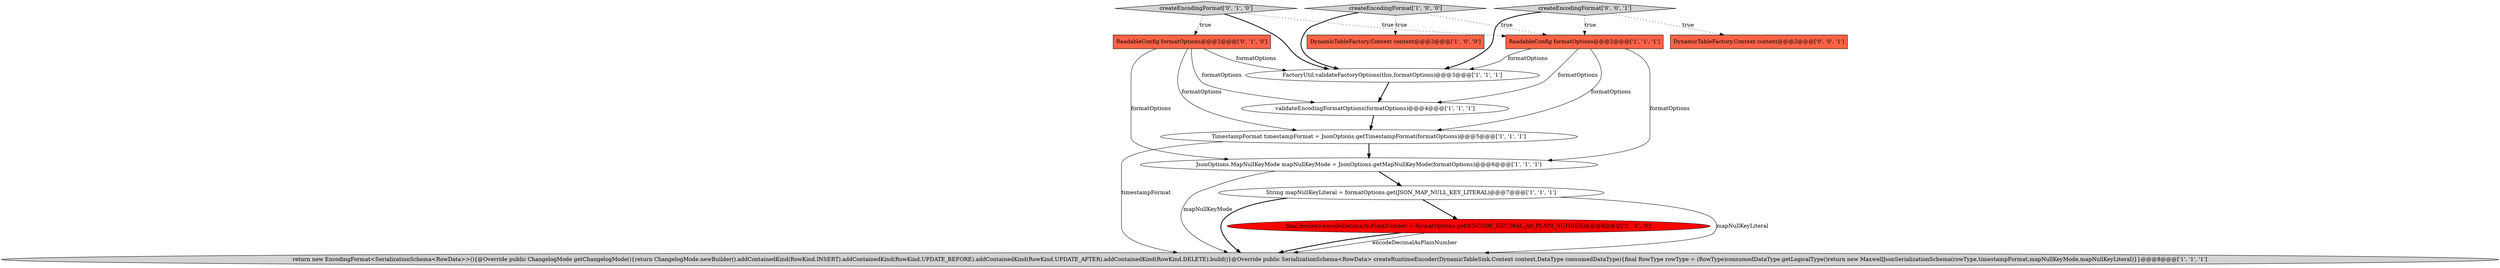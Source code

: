 digraph {
10 [style = filled, label = "final boolean encodeDecimalAsPlainNumber = formatOptions.get(ENCODE_DECIMAL_AS_PLAIN_NUMBER)@@@8@@@['0', '1', '0']", fillcolor = red, shape = ellipse image = "AAA1AAABBB2BBB"];
4 [style = filled, label = "validateEncodingFormatOptions(formatOptions)@@@4@@@['1', '1', '1']", fillcolor = white, shape = ellipse image = "AAA0AAABBB1BBB"];
6 [style = filled, label = "ReadableConfig formatOptions@@@2@@@['1', '1', '1']", fillcolor = tomato, shape = box image = "AAA0AAABBB1BBB"];
1 [style = filled, label = "String mapNullKeyLiteral = formatOptions.get(JSON_MAP_NULL_KEY_LITERAL)@@@7@@@['1', '1', '1']", fillcolor = white, shape = ellipse image = "AAA0AAABBB1BBB"];
11 [style = filled, label = "createEncodingFormat['0', '1', '0']", fillcolor = lightgray, shape = diamond image = "AAA0AAABBB2BBB"];
3 [style = filled, label = "createEncodingFormat['1', '0', '0']", fillcolor = lightgray, shape = diamond image = "AAA0AAABBB1BBB"];
8 [style = filled, label = "return new EncodingFormat<SerializationSchema<RowData>>(){@Override public ChangelogMode getChangelogMode(){return ChangelogMode.newBuilder().addContainedKind(RowKind.INSERT).addContainedKind(RowKind.UPDATE_BEFORE).addContainedKind(RowKind.UPDATE_AFTER).addContainedKind(RowKind.DELETE).build()}@Override public SerializationSchema<RowData> createRuntimeEncoder(DynamicTableSink.Context context,DataType consumedDataType){final RowType rowType = (RowType)consumedDataType.getLogicalType()return new MaxwellJsonSerializationSchema(rowType,timestampFormat,mapNullKeyMode,mapNullKeyLiteral)}}@@@8@@@['1', '1', '1']", fillcolor = lightgray, shape = ellipse image = "AAA0AAABBB1BBB"];
13 [style = filled, label = "DynamicTableFactory.Context context@@@2@@@['0', '0', '1']", fillcolor = tomato, shape = box image = "AAA0AAABBB3BBB"];
5 [style = filled, label = "TimestampFormat timestampFormat = JsonOptions.getTimestampFormat(formatOptions)@@@5@@@['1', '1', '1']", fillcolor = white, shape = ellipse image = "AAA0AAABBB1BBB"];
7 [style = filled, label = "FactoryUtil.validateFactoryOptions(this,formatOptions)@@@3@@@['1', '1', '1']", fillcolor = white, shape = ellipse image = "AAA0AAABBB1BBB"];
12 [style = filled, label = "createEncodingFormat['0', '0', '1']", fillcolor = lightgray, shape = diamond image = "AAA0AAABBB3BBB"];
2 [style = filled, label = "DynamicTableFactory.Context context@@@2@@@['1', '0', '0']", fillcolor = tomato, shape = box image = "AAA0AAABBB1BBB"];
0 [style = filled, label = "JsonOptions.MapNullKeyMode mapNullKeyMode = JsonOptions.getMapNullKeyMode(formatOptions)@@@6@@@['1', '1', '1']", fillcolor = white, shape = ellipse image = "AAA0AAABBB1BBB"];
9 [style = filled, label = "ReadableConfig formatOptions@@@2@@@['0', '1', '0']", fillcolor = tomato, shape = box image = "AAA0AAABBB2BBB"];
6->4 [style = solid, label="formatOptions"];
1->8 [style = solid, label="mapNullKeyLiteral"];
1->8 [style = bold, label=""];
6->0 [style = solid, label="formatOptions"];
6->5 [style = solid, label="formatOptions"];
0->8 [style = solid, label="mapNullKeyMode"];
9->4 [style = solid, label="formatOptions"];
11->9 [style = dotted, label="true"];
7->4 [style = bold, label=""];
3->6 [style = dotted, label="true"];
12->7 [style = bold, label=""];
9->5 [style = solid, label="formatOptions"];
5->8 [style = solid, label="timestampFormat"];
12->13 [style = dotted, label="true"];
10->8 [style = bold, label=""];
5->0 [style = bold, label=""];
3->7 [style = bold, label=""];
12->6 [style = dotted, label="true"];
11->6 [style = dotted, label="true"];
0->1 [style = bold, label=""];
9->7 [style = solid, label="formatOptions"];
1->10 [style = bold, label=""];
6->7 [style = solid, label="formatOptions"];
4->5 [style = bold, label=""];
10->8 [style = solid, label="encodeDecimalAsPlainNumber"];
11->7 [style = bold, label=""];
9->0 [style = solid, label="formatOptions"];
3->2 [style = dotted, label="true"];
}
